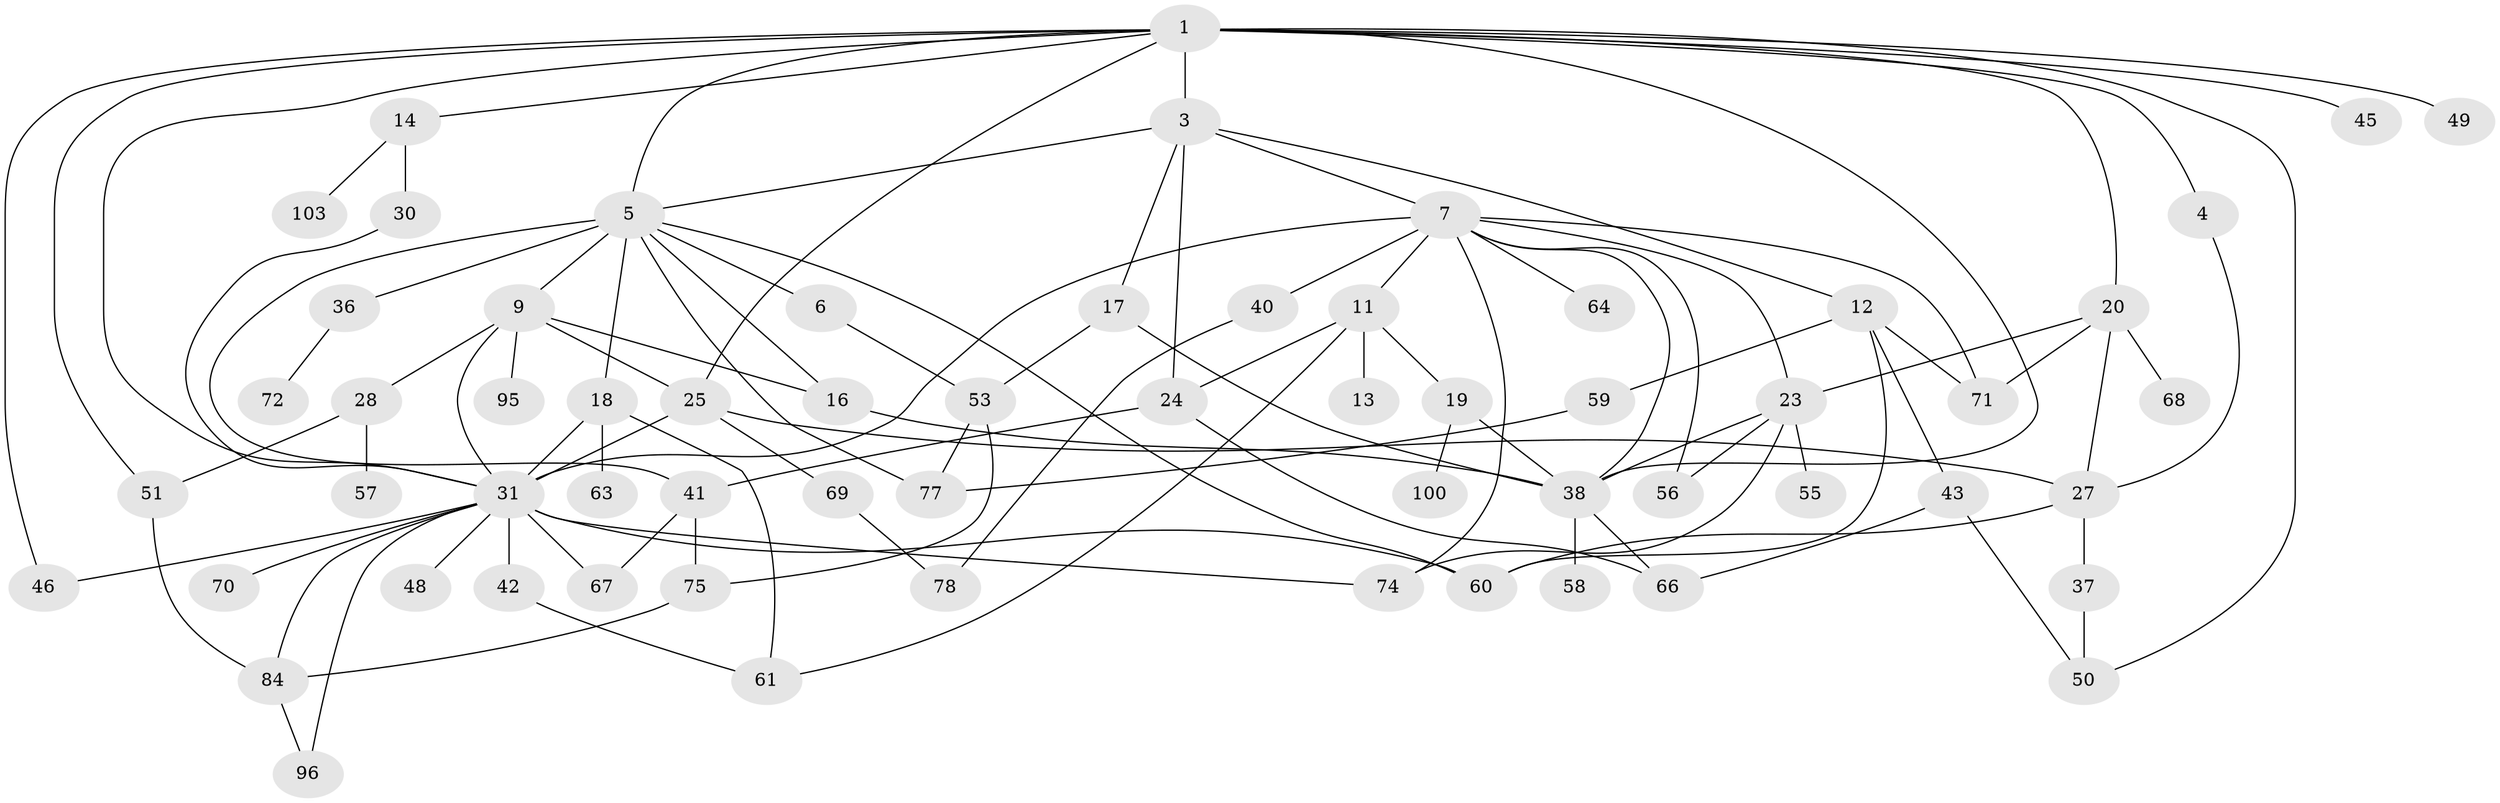 // original degree distribution, {6: 0.07692307692307693, 3: 0.2403846153846154, 2: 0.25961538461538464, 7: 0.038461538461538464, 5: 0.04807692307692308, 1: 0.23076923076923078, 4: 0.10576923076923077}
// Generated by graph-tools (version 1.1) at 2025/16/03/04/25 18:16:51]
// undirected, 62 vertices, 104 edges
graph export_dot {
graph [start="1"]
  node [color=gray90,style=filled];
  1 [super="+26+2"];
  3;
  4 [super="+89"];
  5 [super="+8+22"];
  6;
  7 [super="+21+10"];
  9;
  11;
  12 [super="+29"];
  13;
  14;
  16;
  17 [super="+44"];
  18 [super="+80+82"];
  19;
  20 [super="+33"];
  23 [super="+39"];
  24 [super="+90"];
  25 [super="+93"];
  27 [super="+73+79"];
  28;
  30 [super="+91"];
  31 [super="+32"];
  36;
  37;
  38 [super="+54"];
  40;
  41;
  42;
  43;
  45;
  46;
  48;
  49;
  50;
  51;
  53;
  55;
  56;
  57 [super="+83"];
  58;
  59 [super="+87"];
  60 [super="+76"];
  61;
  63;
  64;
  66;
  67;
  68 [super="+86+99"];
  69;
  70;
  71;
  72;
  74;
  75;
  77;
  78 [super="+92"];
  84 [super="+88"];
  95;
  96;
  100;
  103;
  1 -- 14;
  1 -- 45;
  1 -- 49;
  1 -- 25;
  1 -- 50;
  1 -- 51;
  1 -- 38;
  1 -- 46;
  1 -- 3;
  1 -- 4;
  1 -- 5;
  1 -- 20;
  1 -- 31;
  3 -- 5;
  3 -- 7;
  3 -- 12;
  3 -- 17;
  3 -- 24;
  4 -- 27;
  5 -- 6;
  5 -- 9;
  5 -- 18;
  5 -- 16;
  5 -- 36;
  5 -- 41;
  5 -- 77;
  5 -- 60;
  6 -- 53;
  7 -- 40;
  7 -- 31 [weight=3];
  7 -- 38;
  7 -- 64;
  7 -- 71;
  7 -- 74;
  7 -- 11;
  7 -- 23;
  7 -- 56;
  9 -- 25;
  9 -- 28;
  9 -- 95;
  9 -- 16;
  9 -- 31;
  11 -- 13;
  11 -- 19;
  11 -- 24;
  11 -- 61;
  12 -- 71;
  12 -- 43;
  12 -- 59;
  12 -- 60;
  14 -- 30;
  14 -- 103;
  16 -- 38;
  17 -- 38;
  17 -- 53;
  18 -- 63;
  18 -- 31;
  18 -- 61 [weight=2];
  19 -- 100;
  19 -- 38;
  20 -- 71;
  20 -- 68;
  20 -- 23;
  20 -- 27;
  23 -- 74;
  23 -- 56;
  23 -- 38;
  23 -- 55;
  24 -- 41;
  24 -- 66;
  25 -- 69;
  25 -- 31;
  25 -- 27;
  27 -- 37;
  27 -- 60;
  28 -- 51;
  28 -- 57;
  30 -- 31;
  31 -- 42;
  31 -- 96;
  31 -- 67;
  31 -- 70;
  31 -- 74;
  31 -- 46;
  31 -- 48;
  31 -- 60;
  31 -- 84;
  36 -- 72;
  37 -- 50;
  38 -- 66;
  38 -- 58;
  40 -- 78;
  41 -- 75;
  41 -- 67;
  42 -- 61;
  43 -- 50;
  43 -- 66;
  51 -- 84;
  53 -- 75;
  53 -- 77;
  59 -- 77;
  69 -- 78;
  75 -- 84;
  84 -- 96;
}
